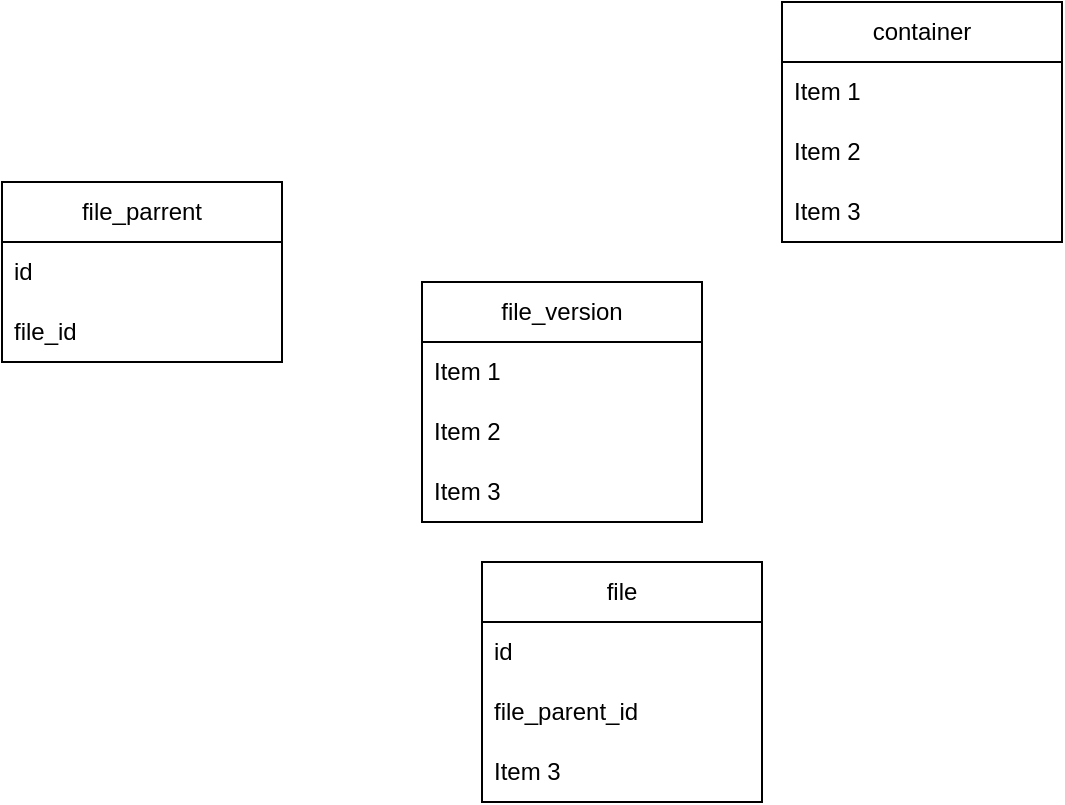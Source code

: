 <mxfile version="26.0.9">
  <diagram name="Page-1" id="9f46799a-70d6-7492-0946-bef42562c5a5">
    <mxGraphModel dx="1164" dy="761" grid="1" gridSize="10" guides="1" tooltips="1" connect="1" arrows="1" fold="1" page="1" pageScale="1" pageWidth="1100" pageHeight="850" background="none" math="0" shadow="0">
      <root>
        <mxCell id="0" />
        <mxCell id="1" parent="0" />
        <mxCell id="XM0hCMudK2WAZCMmHeFX-1" value="file_parrent" style="swimlane;fontStyle=0;childLayout=stackLayout;horizontal=1;startSize=30;horizontalStack=0;resizeParent=1;resizeParentMax=0;resizeLast=0;collapsible=1;marginBottom=0;whiteSpace=wrap;html=1;" vertex="1" parent="1">
          <mxGeometry x="240" y="150" width="140" height="90" as="geometry" />
        </mxCell>
        <mxCell id="XM0hCMudK2WAZCMmHeFX-2" value="id" style="text;strokeColor=none;fillColor=none;align=left;verticalAlign=middle;spacingLeft=4;spacingRight=4;overflow=hidden;points=[[0,0.5],[1,0.5]];portConstraint=eastwest;rotatable=0;whiteSpace=wrap;html=1;" vertex="1" parent="XM0hCMudK2WAZCMmHeFX-1">
          <mxGeometry y="30" width="140" height="30" as="geometry" />
        </mxCell>
        <mxCell id="XM0hCMudK2WAZCMmHeFX-4" value="&lt;div&gt;file_id&lt;/div&gt;" style="text;strokeColor=none;fillColor=none;align=left;verticalAlign=middle;spacingLeft=4;spacingRight=4;overflow=hidden;points=[[0,0.5],[1,0.5]];portConstraint=eastwest;rotatable=0;whiteSpace=wrap;html=1;" vertex="1" parent="XM0hCMudK2WAZCMmHeFX-1">
          <mxGeometry y="60" width="140" height="30" as="geometry" />
        </mxCell>
        <mxCell id="XM0hCMudK2WAZCMmHeFX-5" value="file_version" style="swimlane;fontStyle=0;childLayout=stackLayout;horizontal=1;startSize=30;horizontalStack=0;resizeParent=1;resizeParentMax=0;resizeLast=0;collapsible=1;marginBottom=0;whiteSpace=wrap;html=1;" vertex="1" parent="1">
          <mxGeometry x="450" y="200" width="140" height="120" as="geometry" />
        </mxCell>
        <mxCell id="XM0hCMudK2WAZCMmHeFX-6" value="Item 1" style="text;strokeColor=none;fillColor=none;align=left;verticalAlign=middle;spacingLeft=4;spacingRight=4;overflow=hidden;points=[[0,0.5],[1,0.5]];portConstraint=eastwest;rotatable=0;whiteSpace=wrap;html=1;" vertex="1" parent="XM0hCMudK2WAZCMmHeFX-5">
          <mxGeometry y="30" width="140" height="30" as="geometry" />
        </mxCell>
        <mxCell id="XM0hCMudK2WAZCMmHeFX-7" value="Item 2" style="text;strokeColor=none;fillColor=none;align=left;verticalAlign=middle;spacingLeft=4;spacingRight=4;overflow=hidden;points=[[0,0.5],[1,0.5]];portConstraint=eastwest;rotatable=0;whiteSpace=wrap;html=1;" vertex="1" parent="XM0hCMudK2WAZCMmHeFX-5">
          <mxGeometry y="60" width="140" height="30" as="geometry" />
        </mxCell>
        <mxCell id="XM0hCMudK2WAZCMmHeFX-8" value="Item 3" style="text;strokeColor=none;fillColor=none;align=left;verticalAlign=middle;spacingLeft=4;spacingRight=4;overflow=hidden;points=[[0,0.5],[1,0.5]];portConstraint=eastwest;rotatable=0;whiteSpace=wrap;html=1;" vertex="1" parent="XM0hCMudK2WAZCMmHeFX-5">
          <mxGeometry y="90" width="140" height="30" as="geometry" />
        </mxCell>
        <mxCell id="XM0hCMudK2WAZCMmHeFX-9" value="&lt;div&gt;file&lt;/div&gt;" style="swimlane;fontStyle=0;childLayout=stackLayout;horizontal=1;startSize=30;horizontalStack=0;resizeParent=1;resizeParentMax=0;resizeLast=0;collapsible=1;marginBottom=0;whiteSpace=wrap;html=1;" vertex="1" parent="1">
          <mxGeometry x="480" y="340" width="140" height="120" as="geometry" />
        </mxCell>
        <mxCell id="XM0hCMudK2WAZCMmHeFX-10" value="id" style="text;strokeColor=none;fillColor=none;align=left;verticalAlign=middle;spacingLeft=4;spacingRight=4;overflow=hidden;points=[[0,0.5],[1,0.5]];portConstraint=eastwest;rotatable=0;whiteSpace=wrap;html=1;" vertex="1" parent="XM0hCMudK2WAZCMmHeFX-9">
          <mxGeometry y="30" width="140" height="30" as="geometry" />
        </mxCell>
        <mxCell id="XM0hCMudK2WAZCMmHeFX-11" value="file_parent_id" style="text;strokeColor=none;fillColor=none;align=left;verticalAlign=middle;spacingLeft=4;spacingRight=4;overflow=hidden;points=[[0,0.5],[1,0.5]];portConstraint=eastwest;rotatable=0;whiteSpace=wrap;html=1;" vertex="1" parent="XM0hCMudK2WAZCMmHeFX-9">
          <mxGeometry y="60" width="140" height="30" as="geometry" />
        </mxCell>
        <mxCell id="XM0hCMudK2WAZCMmHeFX-12" value="Item 3" style="text;strokeColor=none;fillColor=none;align=left;verticalAlign=middle;spacingLeft=4;spacingRight=4;overflow=hidden;points=[[0,0.5],[1,0.5]];portConstraint=eastwest;rotatable=0;whiteSpace=wrap;html=1;" vertex="1" parent="XM0hCMudK2WAZCMmHeFX-9">
          <mxGeometry y="90" width="140" height="30" as="geometry" />
        </mxCell>
        <mxCell id="XM0hCMudK2WAZCMmHeFX-13" value="container" style="swimlane;fontStyle=0;childLayout=stackLayout;horizontal=1;startSize=30;horizontalStack=0;resizeParent=1;resizeParentMax=0;resizeLast=0;collapsible=1;marginBottom=0;whiteSpace=wrap;html=1;" vertex="1" parent="1">
          <mxGeometry x="630" y="60" width="140" height="120" as="geometry" />
        </mxCell>
        <mxCell id="XM0hCMudK2WAZCMmHeFX-14" value="Item 1" style="text;strokeColor=none;fillColor=none;align=left;verticalAlign=middle;spacingLeft=4;spacingRight=4;overflow=hidden;points=[[0,0.5],[1,0.5]];portConstraint=eastwest;rotatable=0;whiteSpace=wrap;html=1;" vertex="1" parent="XM0hCMudK2WAZCMmHeFX-13">
          <mxGeometry y="30" width="140" height="30" as="geometry" />
        </mxCell>
        <mxCell id="XM0hCMudK2WAZCMmHeFX-15" value="Item 2" style="text;strokeColor=none;fillColor=none;align=left;verticalAlign=middle;spacingLeft=4;spacingRight=4;overflow=hidden;points=[[0,0.5],[1,0.5]];portConstraint=eastwest;rotatable=0;whiteSpace=wrap;html=1;" vertex="1" parent="XM0hCMudK2WAZCMmHeFX-13">
          <mxGeometry y="60" width="140" height="30" as="geometry" />
        </mxCell>
        <mxCell id="XM0hCMudK2WAZCMmHeFX-16" value="Item 3" style="text;strokeColor=none;fillColor=none;align=left;verticalAlign=middle;spacingLeft=4;spacingRight=4;overflow=hidden;points=[[0,0.5],[1,0.5]];portConstraint=eastwest;rotatable=0;whiteSpace=wrap;html=1;" vertex="1" parent="XM0hCMudK2WAZCMmHeFX-13">
          <mxGeometry y="90" width="140" height="30" as="geometry" />
        </mxCell>
      </root>
    </mxGraphModel>
  </diagram>
</mxfile>
